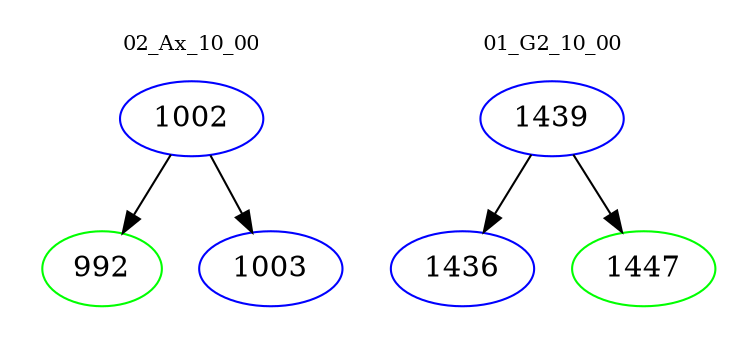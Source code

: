 digraph{
subgraph cluster_0 {
color = white
label = "02_Ax_10_00";
fontsize=10;
T0_1002 [label="1002", color="blue"]
T0_1002 -> T0_992 [color="black"]
T0_992 [label="992", color="green"]
T0_1002 -> T0_1003 [color="black"]
T0_1003 [label="1003", color="blue"]
}
subgraph cluster_1 {
color = white
label = "01_G2_10_00";
fontsize=10;
T1_1439 [label="1439", color="blue"]
T1_1439 -> T1_1436 [color="black"]
T1_1436 [label="1436", color="blue"]
T1_1439 -> T1_1447 [color="black"]
T1_1447 [label="1447", color="green"]
}
}
